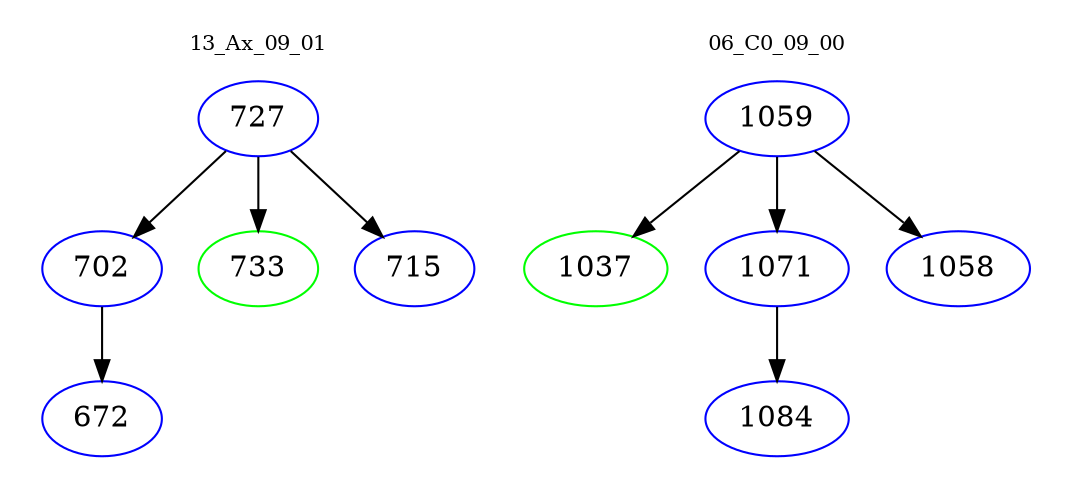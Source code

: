 digraph{
subgraph cluster_0 {
color = white
label = "13_Ax_09_01";
fontsize=10;
T0_727 [label="727", color="blue"]
T0_727 -> T0_702 [color="black"]
T0_702 [label="702", color="blue"]
T0_702 -> T0_672 [color="black"]
T0_672 [label="672", color="blue"]
T0_727 -> T0_733 [color="black"]
T0_733 [label="733", color="green"]
T0_727 -> T0_715 [color="black"]
T0_715 [label="715", color="blue"]
}
subgraph cluster_1 {
color = white
label = "06_C0_09_00";
fontsize=10;
T1_1059 [label="1059", color="blue"]
T1_1059 -> T1_1037 [color="black"]
T1_1037 [label="1037", color="green"]
T1_1059 -> T1_1071 [color="black"]
T1_1071 [label="1071", color="blue"]
T1_1071 -> T1_1084 [color="black"]
T1_1084 [label="1084", color="blue"]
T1_1059 -> T1_1058 [color="black"]
T1_1058 [label="1058", color="blue"]
}
}
